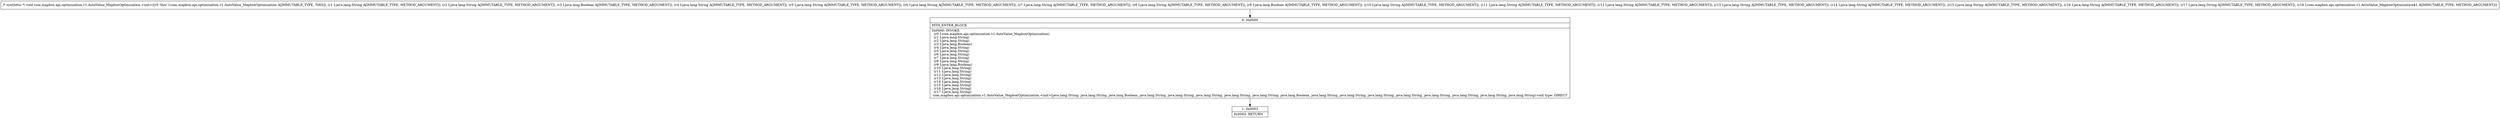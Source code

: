 digraph "CFG forcom.mapbox.api.optimization.v1.AutoValue_MapboxOptimization.\<init\>(Ljava\/lang\/String;Ljava\/lang\/String;Ljava\/lang\/Boolean;Ljava\/lang\/String;Ljava\/lang\/String;Ljava\/lang\/String;Ljava\/lang\/String;Ljava\/lang\/String;Ljava\/lang\/Boolean;Ljava\/lang\/String;Ljava\/lang\/String;Ljava\/lang\/String;Ljava\/lang\/String;Ljava\/lang\/String;Ljava\/lang\/String;Ljava\/lang\/String;Ljava\/lang\/String;Lcom\/mapbox\/api\/optimization\/v1\/AutoValue_MapboxOptimization$1;)V" {
Node_0 [shape=record,label="{0\:\ 0x0000|MTH_ENTER_BLOCK\l|0x0000: INVOKE  \l  (r0 I:com.mapbox.api.optimization.v1.AutoValue_MapboxOptimization)\l  (r1 I:java.lang.String)\l  (r2 I:java.lang.String)\l  (r3 I:java.lang.Boolean)\l  (r4 I:java.lang.String)\l  (r5 I:java.lang.String)\l  (r6 I:java.lang.String)\l  (r7 I:java.lang.String)\l  (r8 I:java.lang.String)\l  (r9 I:java.lang.Boolean)\l  (r10 I:java.lang.String)\l  (r11 I:java.lang.String)\l  (r12 I:java.lang.String)\l  (r13 I:java.lang.String)\l  (r14 I:java.lang.String)\l  (r15 I:java.lang.String)\l  (r16 I:java.lang.String)\l  (r17 I:java.lang.String)\l com.mapbox.api.optimization.v1.AutoValue_MapboxOptimization.\<init\>(java.lang.String, java.lang.String, java.lang.Boolean, java.lang.String, java.lang.String, java.lang.String, java.lang.String, java.lang.String, java.lang.Boolean, java.lang.String, java.lang.String, java.lang.String, java.lang.String, java.lang.String, java.lang.String, java.lang.String, java.lang.String):void type: DIRECT \l}"];
Node_1 [shape=record,label="{1\:\ 0x0003|0x0003: RETURN   \l}"];
MethodNode[shape=record,label="{\/* synthetic *\/ void com.mapbox.api.optimization.v1.AutoValue_MapboxOptimization.\<init\>((r0 'this' I:com.mapbox.api.optimization.v1.AutoValue_MapboxOptimization A[IMMUTABLE_TYPE, THIS]), (r1 I:java.lang.String A[IMMUTABLE_TYPE, METHOD_ARGUMENT]), (r2 I:java.lang.String A[IMMUTABLE_TYPE, METHOD_ARGUMENT]), (r3 I:java.lang.Boolean A[IMMUTABLE_TYPE, METHOD_ARGUMENT]), (r4 I:java.lang.String A[IMMUTABLE_TYPE, METHOD_ARGUMENT]), (r5 I:java.lang.String A[IMMUTABLE_TYPE, METHOD_ARGUMENT]), (r6 I:java.lang.String A[IMMUTABLE_TYPE, METHOD_ARGUMENT]), (r7 I:java.lang.String A[IMMUTABLE_TYPE, METHOD_ARGUMENT]), (r8 I:java.lang.String A[IMMUTABLE_TYPE, METHOD_ARGUMENT]), (r9 I:java.lang.Boolean A[IMMUTABLE_TYPE, METHOD_ARGUMENT]), (r10 I:java.lang.String A[IMMUTABLE_TYPE, METHOD_ARGUMENT]), (r11 I:java.lang.String A[IMMUTABLE_TYPE, METHOD_ARGUMENT]), (r12 I:java.lang.String A[IMMUTABLE_TYPE, METHOD_ARGUMENT]), (r13 I:java.lang.String A[IMMUTABLE_TYPE, METHOD_ARGUMENT]), (r14 I:java.lang.String A[IMMUTABLE_TYPE, METHOD_ARGUMENT]), (r15 I:java.lang.String A[IMMUTABLE_TYPE, METHOD_ARGUMENT]), (r16 I:java.lang.String A[IMMUTABLE_TYPE, METHOD_ARGUMENT]), (r17 I:java.lang.String A[IMMUTABLE_TYPE, METHOD_ARGUMENT]), (r18 I:com.mapbox.api.optimization.v1.AutoValue_MapboxOptimization$1 A[IMMUTABLE_TYPE, METHOD_ARGUMENT])) }"];
MethodNode -> Node_0;
Node_0 -> Node_1;
}


